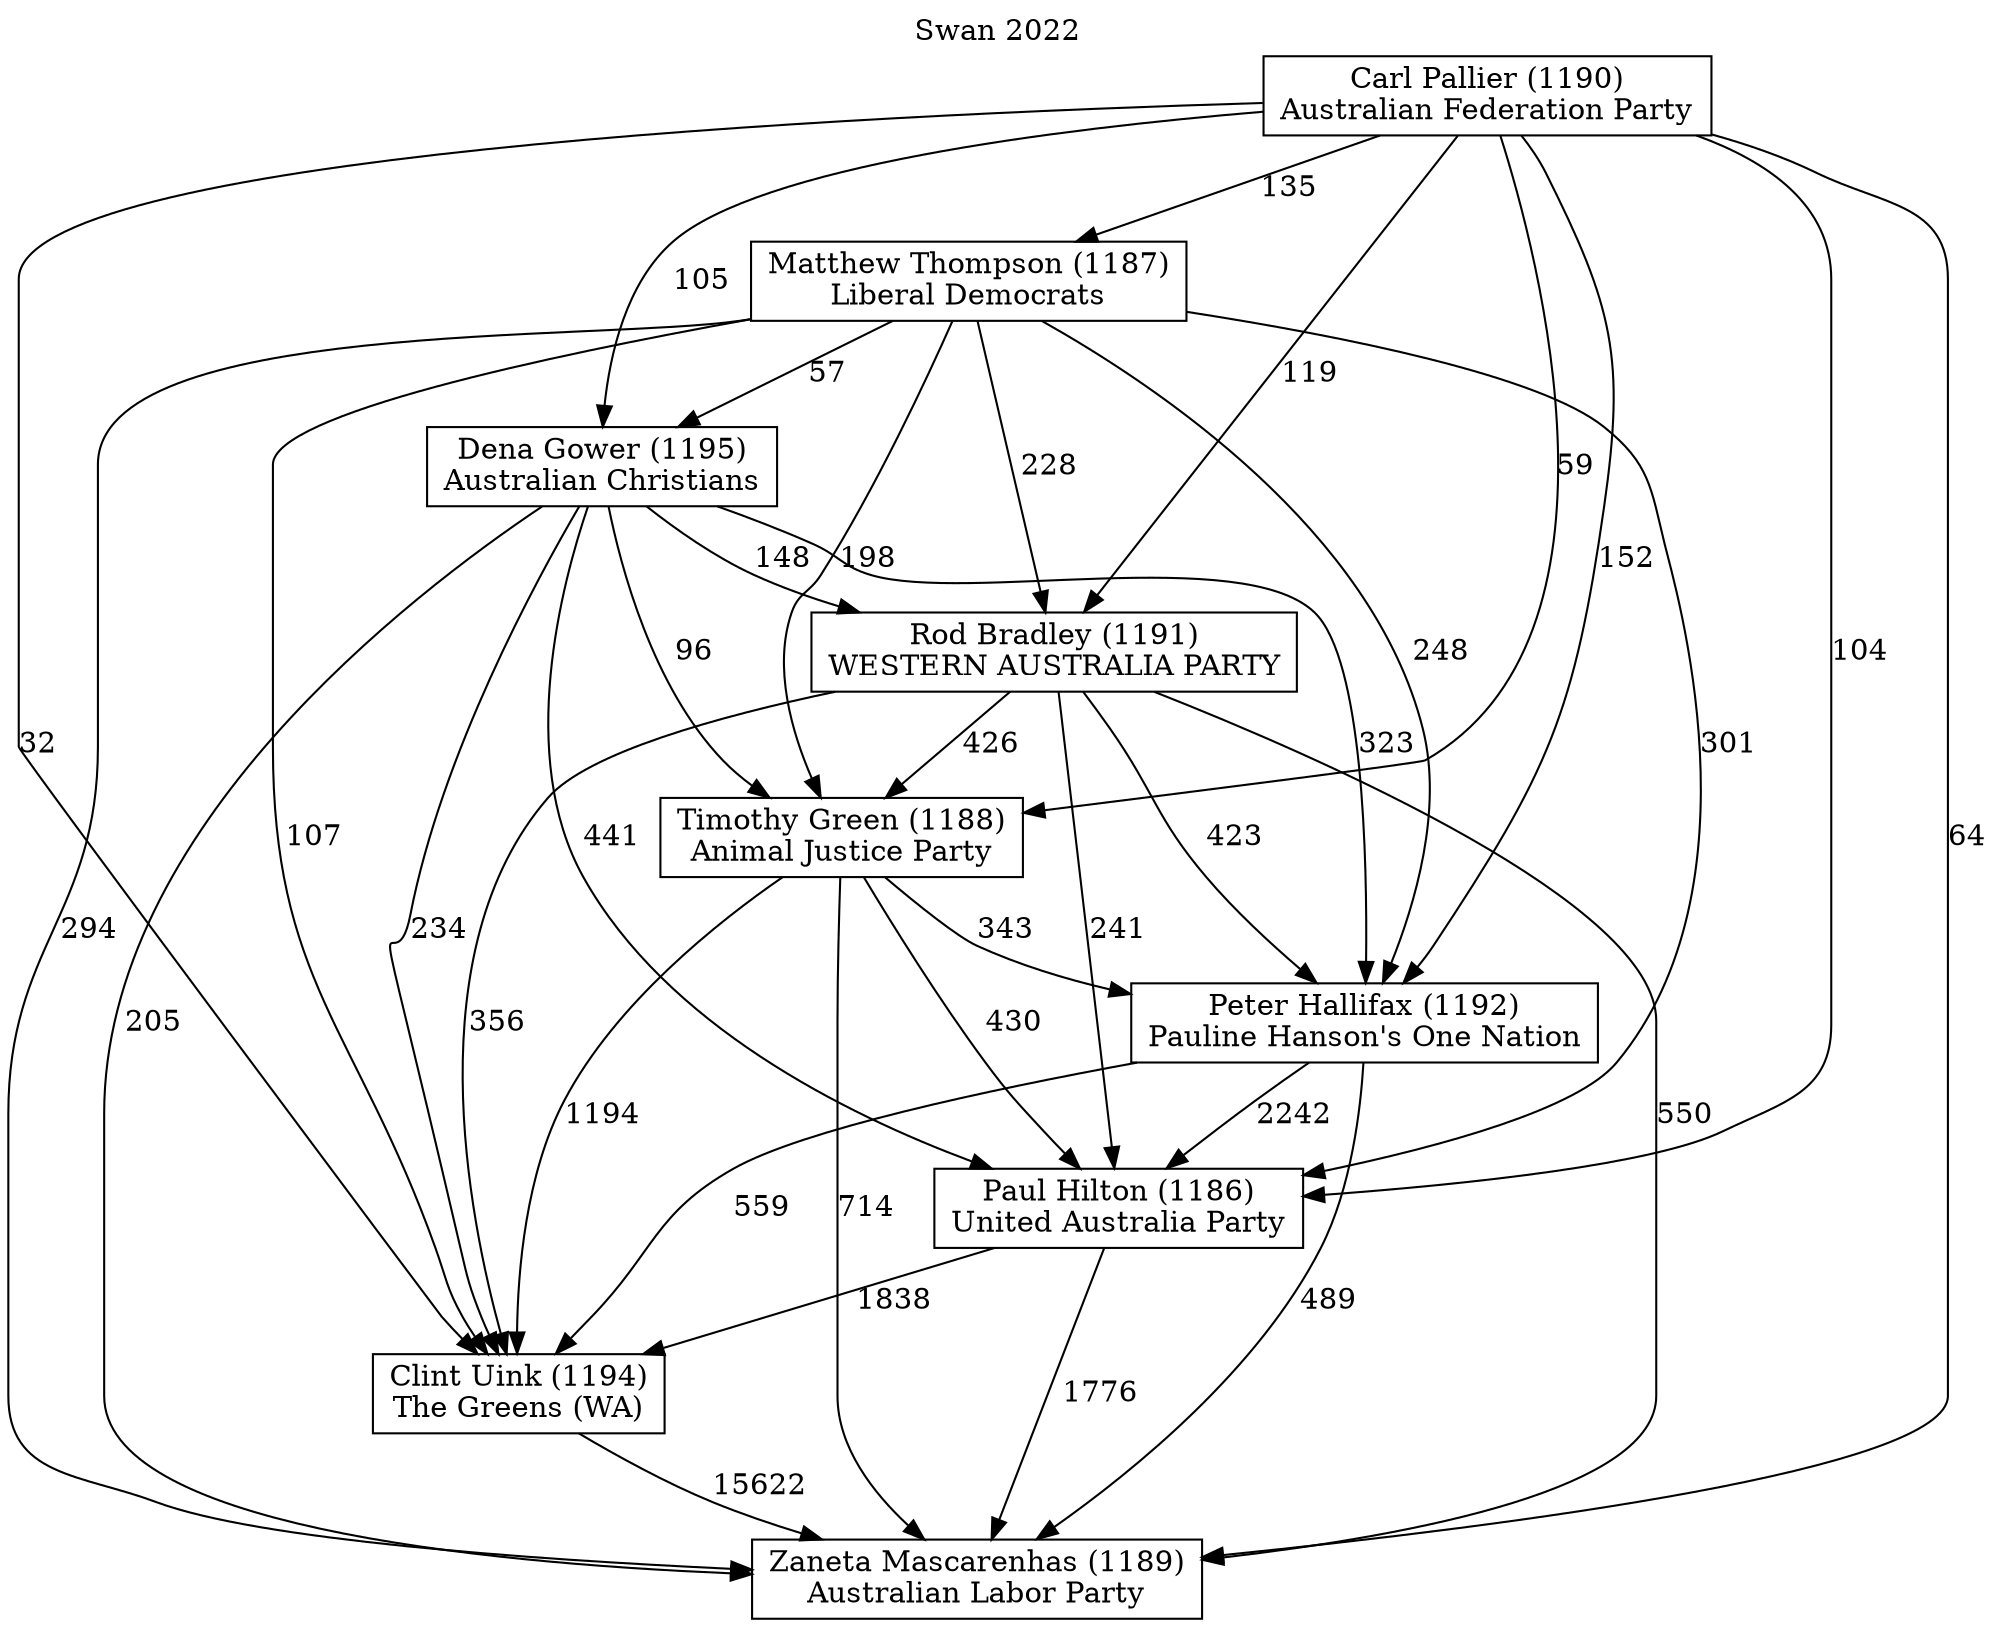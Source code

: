 // House preference flow
digraph "Zaneta Mascarenhas (1189)_Swan_2022" {
	graph [label="Swan 2022" labelloc=t mclimit=10]
	node [shape=box]
	"Peter Hallifax (1192)" [label="Peter Hallifax (1192)
Pauline Hanson's One Nation"]
	"Paul Hilton (1186)" [label="Paul Hilton (1186)
United Australia Party"]
	"Zaneta Mascarenhas (1189)" [label="Zaneta Mascarenhas (1189)
Australian Labor Party"]
	"Clint Uink (1194)" [label="Clint Uink (1194)
The Greens (WA)"]
	"Timothy Green (1188)" [label="Timothy Green (1188)
Animal Justice Party"]
	"Rod Bradley (1191)" [label="Rod Bradley (1191)
WESTERN AUSTRALIA PARTY"]
	"Matthew Thompson (1187)" [label="Matthew Thompson (1187)
Liberal Democrats"]
	"Dena Gower (1195)" [label="Dena Gower (1195)
Australian Christians"]
	"Carl Pallier (1190)" [label="Carl Pallier (1190)
Australian Federation Party"]
	"Carl Pallier (1190)" -> "Matthew Thompson (1187)" [label=135]
	"Rod Bradley (1191)" -> "Timothy Green (1188)" [label=426]
	"Dena Gower (1195)" -> "Paul Hilton (1186)" [label=441]
	"Carl Pallier (1190)" -> "Peter Hallifax (1192)" [label=152]
	"Paul Hilton (1186)" -> "Zaneta Mascarenhas (1189)" [label=1776]
	"Matthew Thompson (1187)" -> "Paul Hilton (1186)" [label=301]
	"Matthew Thompson (1187)" -> "Peter Hallifax (1192)" [label=248]
	"Timothy Green (1188)" -> "Zaneta Mascarenhas (1189)" [label=714]
	"Timothy Green (1188)" -> "Peter Hallifax (1192)" [label=343]
	"Dena Gower (1195)" -> "Timothy Green (1188)" [label=96]
	"Timothy Green (1188)" -> "Clint Uink (1194)" [label=1194]
	"Dena Gower (1195)" -> "Zaneta Mascarenhas (1189)" [label=205]
	"Rod Bradley (1191)" -> "Paul Hilton (1186)" [label=241]
	"Matthew Thompson (1187)" -> "Clint Uink (1194)" [label=107]
	"Carl Pallier (1190)" -> "Zaneta Mascarenhas (1189)" [label=64]
	"Clint Uink (1194)" -> "Zaneta Mascarenhas (1189)" [label=15622]
	"Paul Hilton (1186)" -> "Clint Uink (1194)" [label=1838]
	"Matthew Thompson (1187)" -> "Timothy Green (1188)" [label=198]
	"Rod Bradley (1191)" -> "Zaneta Mascarenhas (1189)" [label=550]
	"Carl Pallier (1190)" -> "Paul Hilton (1186)" [label=104]
	"Carl Pallier (1190)" -> "Rod Bradley (1191)" [label=119]
	"Timothy Green (1188)" -> "Paul Hilton (1186)" [label=430]
	"Rod Bradley (1191)" -> "Clint Uink (1194)" [label=356]
	"Dena Gower (1195)" -> "Peter Hallifax (1192)" [label=323]
	"Peter Hallifax (1192)" -> "Paul Hilton (1186)" [label=2242]
	"Peter Hallifax (1192)" -> "Zaneta Mascarenhas (1189)" [label=489]
	"Carl Pallier (1190)" -> "Clint Uink (1194)" [label=32]
	"Dena Gower (1195)" -> "Clint Uink (1194)" [label=234]
	"Carl Pallier (1190)" -> "Dena Gower (1195)" [label=105]
	"Matthew Thompson (1187)" -> "Zaneta Mascarenhas (1189)" [label=294]
	"Dena Gower (1195)" -> "Rod Bradley (1191)" [label=148]
	"Matthew Thompson (1187)" -> "Rod Bradley (1191)" [label=228]
	"Rod Bradley (1191)" -> "Peter Hallifax (1192)" [label=423]
	"Peter Hallifax (1192)" -> "Clint Uink (1194)" [label=559]
	"Carl Pallier (1190)" -> "Timothy Green (1188)" [label=59]
	"Matthew Thompson (1187)" -> "Dena Gower (1195)" [label=57]
}
